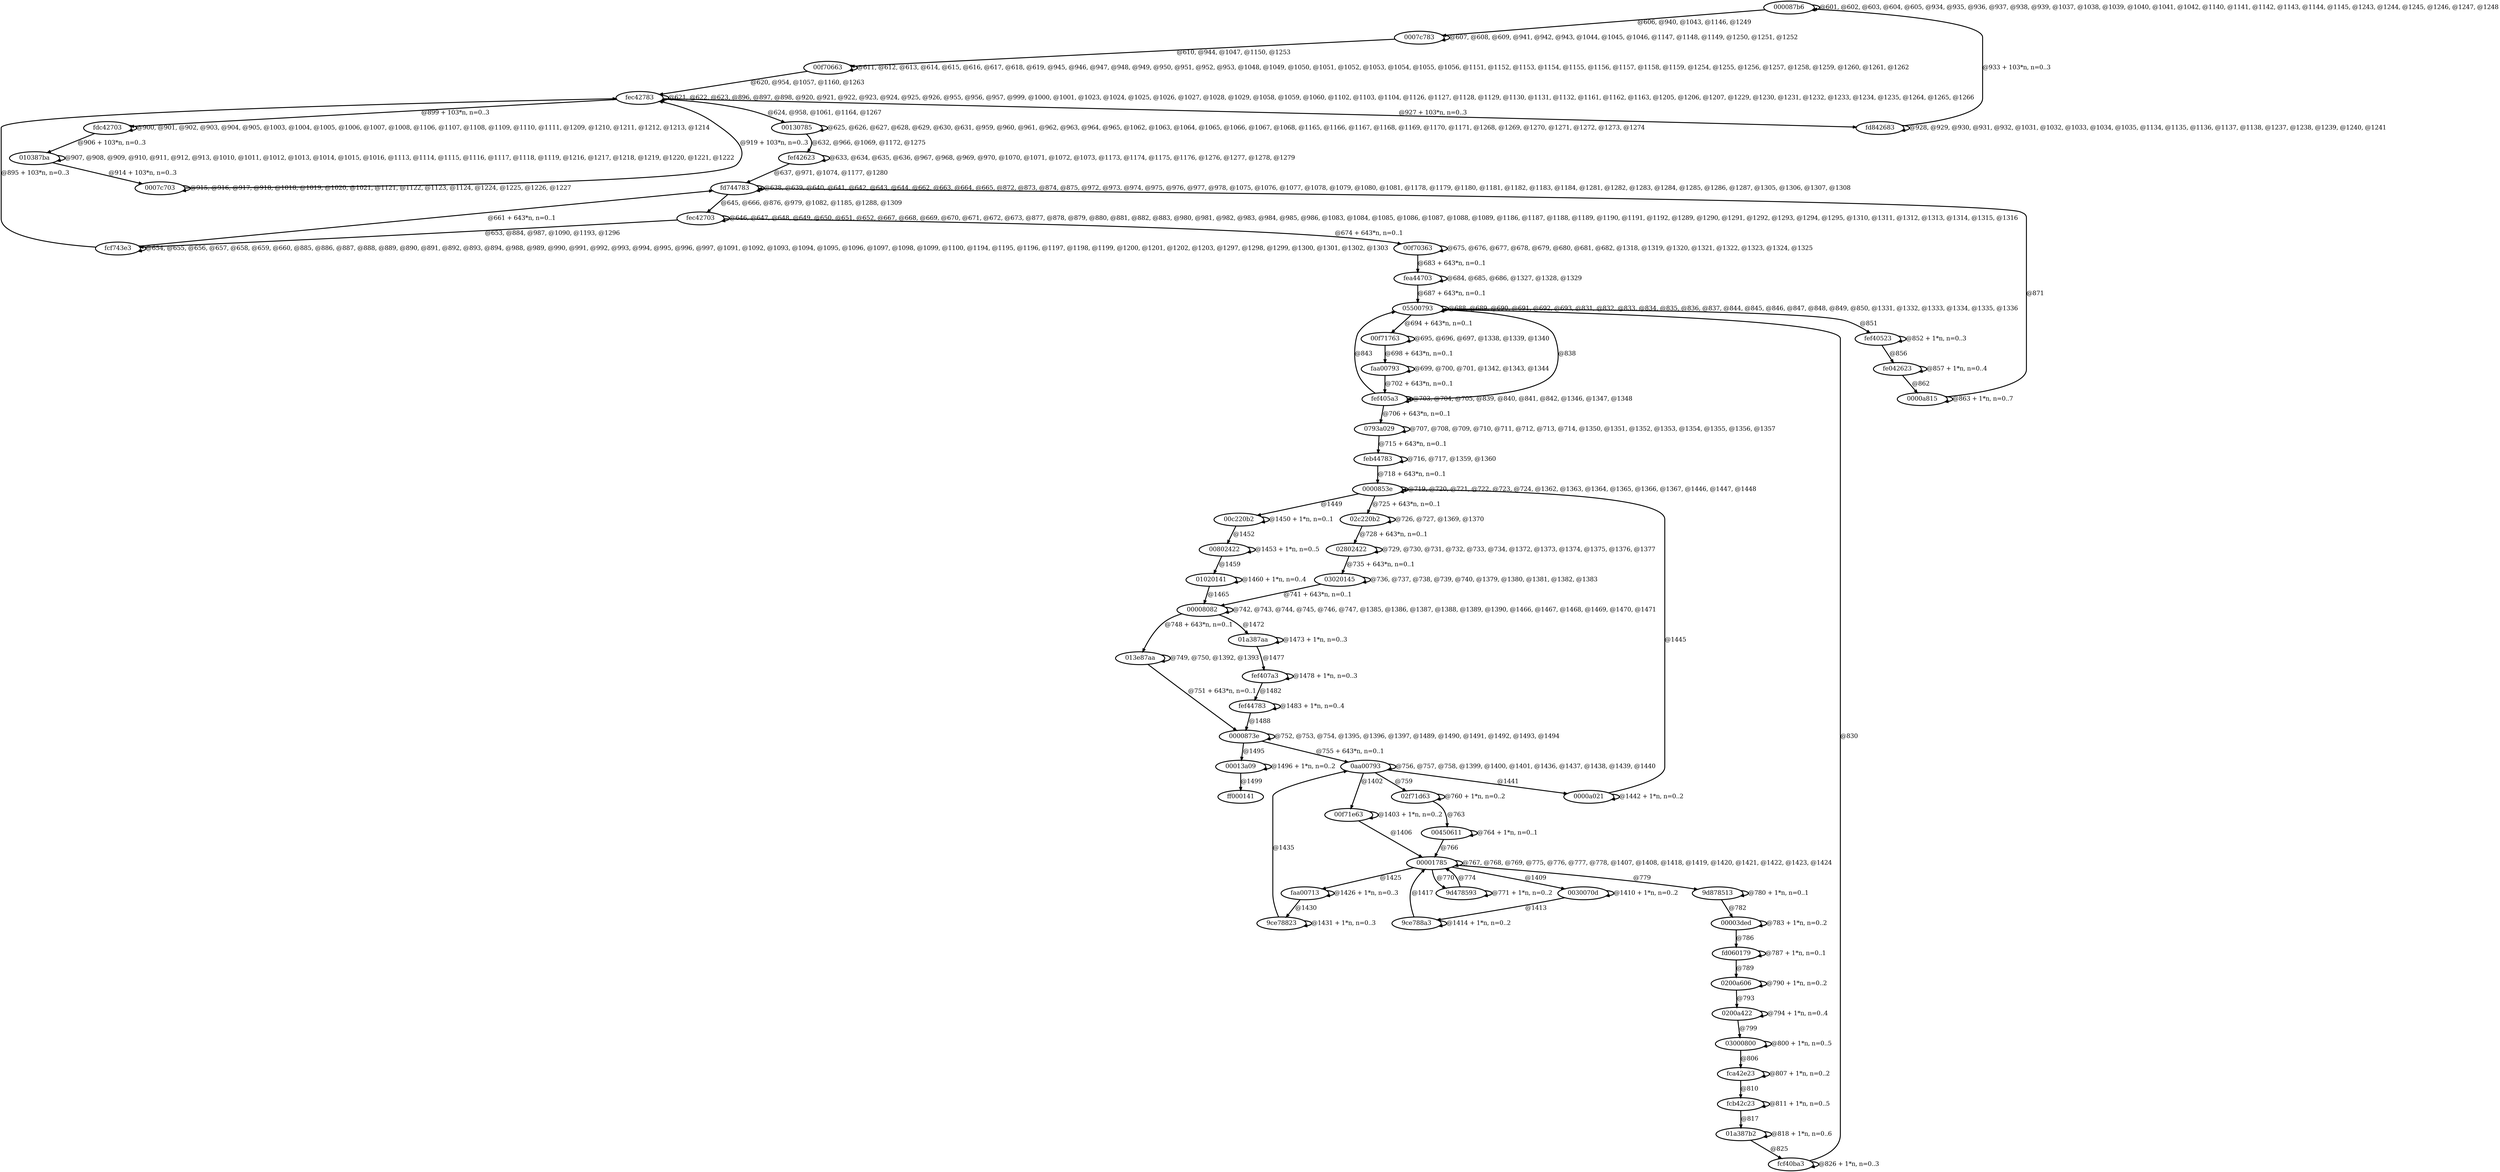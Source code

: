 digraph G {
        node [style=rounded, penwidth=3, fontsize=20, shape=oval];
        "000087b6" -> "000087b6" [label="@601, @602, @603, @604, @605, @934, @935, @936, @937, @938, @939, @1037, @1038, @1039, @1040, @1041, @1042, @1140, @1141, @1142, @1143, @1144, @1145, @1243, @1244, @1245, @1246, @1247, @1248", color=black,arrowsize=1,style=bold,penwidth=3,fontsize=20];
"000087b6" -> "0007c783" [label="@606, @940, @1043, @1146, @1249", color=black,arrowsize=1,style=bold,penwidth=3,fontsize=20];
"0007c783" -> "0007c783" [label="@607, @608, @609, @941, @942, @943, @1044, @1045, @1046, @1147, @1148, @1149, @1250, @1251, @1252", color=black,arrowsize=1,style=bold,penwidth=3,fontsize=20];
"0007c783" -> "00f70663" [label="@610, @944, @1047, @1150, @1253", color=black,arrowsize=1,style=bold,penwidth=3,fontsize=20];
"00f70663" -> "00f70663" [label="@611, @612, @613, @614, @615, @616, @617, @618, @619, @945, @946, @947, @948, @949, @950, @951, @952, @953, @1048, @1049, @1050, @1051, @1052, @1053, @1054, @1055, @1056, @1151, @1152, @1153, @1154, @1155, @1156, @1157, @1158, @1159, @1254, @1255, @1256, @1257, @1258, @1259, @1260, @1261, @1262", color=black,arrowsize=1,style=bold,penwidth=3,fontsize=20];
"00f70663" -> "fec42783" [label="@620, @954, @1057, @1160, @1263", color=black,arrowsize=1,style=bold,penwidth=3,fontsize=20];
"fec42783" -> "fec42783" [label="@621, @622, @623, @896, @897, @898, @920, @921, @922, @923, @924, @925, @926, @955, @956, @957, @999, @1000, @1001, @1023, @1024, @1025, @1026, @1027, @1028, @1029, @1058, @1059, @1060, @1102, @1103, @1104, @1126, @1127, @1128, @1129, @1130, @1131, @1132, @1161, @1162, @1163, @1205, @1206, @1207, @1229, @1230, @1231, @1232, @1233, @1234, @1235, @1264, @1265, @1266", color=black,arrowsize=1,style=bold,penwidth=3,fontsize=20];
"fec42783" -> "00130785" [label="@624, @958, @1061, @1164, @1267", color=black,arrowsize=1,style=bold,penwidth=3,fontsize=20];
"00130785" -> "00130785" [label="@625, @626, @627, @628, @629, @630, @631, @959, @960, @961, @962, @963, @964, @965, @1062, @1063, @1064, @1065, @1066, @1067, @1068, @1165, @1166, @1167, @1168, @1169, @1170, @1171, @1268, @1269, @1270, @1271, @1272, @1273, @1274", color=black,arrowsize=1,style=bold,penwidth=3,fontsize=20];
"00130785" -> "fef42623" [label="@632, @966, @1069, @1172, @1275", color=black,arrowsize=1,style=bold,penwidth=3,fontsize=20];
"fef42623" -> "fef42623" [label="@633, @634, @635, @636, @967, @968, @969, @970, @1070, @1071, @1072, @1073, @1173, @1174, @1175, @1176, @1276, @1277, @1278, @1279", color=black,arrowsize=1,style=bold,penwidth=3,fontsize=20];
"fef42623" -> "fd744783" [label="@637, @971, @1074, @1177, @1280", color=black,arrowsize=1,style=bold,penwidth=3,fontsize=20];
"fd744783" -> "fd744783" [label="@638, @639, @640, @641, @642, @643, @644, @662, @663, @664, @665, @872, @873, @874, @875, @972, @973, @974, @975, @976, @977, @978, @1075, @1076, @1077, @1078, @1079, @1080, @1081, @1178, @1179, @1180, @1181, @1182, @1183, @1184, @1281, @1282, @1283, @1284, @1285, @1286, @1287, @1305, @1306, @1307, @1308", color=black,arrowsize=1,style=bold,penwidth=3,fontsize=20];
"fd744783" -> "fec42703" [label="@645, @666, @876, @979, @1082, @1185, @1288, @1309", color=black,arrowsize=1,style=bold,penwidth=3,fontsize=20];
"fec42703" -> "fec42703" [label="@646, @647, @648, @649, @650, @651, @652, @667, @668, @669, @670, @671, @672, @673, @877, @878, @879, @880, @881, @882, @883, @980, @981, @982, @983, @984, @985, @986, @1083, @1084, @1085, @1086, @1087, @1088, @1089, @1186, @1187, @1188, @1189, @1190, @1191, @1192, @1289, @1290, @1291, @1292, @1293, @1294, @1295, @1310, @1311, @1312, @1313, @1314, @1315, @1316", color=black,arrowsize=1,style=bold,penwidth=3,fontsize=20];
"fec42703" -> "fcf743e3" [label="@653, @884, @987, @1090, @1193, @1296", color=black,arrowsize=1,style=bold,penwidth=3,fontsize=20];
"fcf743e3" -> "fcf743e3" [label="@654, @655, @656, @657, @658, @659, @660, @885, @886, @887, @888, @889, @890, @891, @892, @893, @894, @988, @989, @990, @991, @992, @993, @994, @995, @996, @997, @1091, @1092, @1093, @1094, @1095, @1096, @1097, @1098, @1099, @1100, @1194, @1195, @1196, @1197, @1198, @1199, @1200, @1201, @1202, @1203, @1297, @1298, @1299, @1300, @1301, @1302, @1303", color=black,arrowsize=1,style=bold,penwidth=3,fontsize=20];
"fcf743e3" -> "fd744783" [label="@661 + 643*n, n=0..1", color=black,arrowsize=1,style=bold,penwidth=3,fontsize=20];
"fec42703" -> "00f70363" [label="@674 + 643*n, n=0..1", color=black,arrowsize=1,style=bold,penwidth=3,fontsize=20];
"00f70363" -> "00f70363" [label="@675, @676, @677, @678, @679, @680, @681, @682, @1318, @1319, @1320, @1321, @1322, @1323, @1324, @1325", color=black,arrowsize=1,style=bold,penwidth=3,fontsize=20];
"00f70363" -> "fea44703" [label="@683 + 643*n, n=0..1", color=black,arrowsize=1,style=bold,penwidth=3,fontsize=20];
"fea44703" -> "fea44703" [label="@684, @685, @686, @1327, @1328, @1329", color=black,arrowsize=1,style=bold,penwidth=3,fontsize=20];
"fea44703" -> "05500793" [label="@687 + 643*n, n=0..1", color=black,arrowsize=1,style=bold,penwidth=3,fontsize=20];
"05500793" -> "05500793" [label="@688, @689, @690, @691, @692, @693, @831, @832, @833, @834, @835, @836, @837, @844, @845, @846, @847, @848, @849, @850, @1331, @1332, @1333, @1334, @1335, @1336", color=black,arrowsize=1,style=bold,penwidth=3,fontsize=20];
"05500793" -> "00f71763" [label="@694 + 643*n, n=0..1", color=black,arrowsize=1,style=bold,penwidth=3,fontsize=20];
"00f71763" -> "00f71763" [label="@695, @696, @697, @1338, @1339, @1340", color=black,arrowsize=1,style=bold,penwidth=3,fontsize=20];
"00f71763" -> "faa00793" [label="@698 + 643*n, n=0..1", color=black,arrowsize=1,style=bold,penwidth=3,fontsize=20];
"faa00793" -> "faa00793" [label="@699, @700, @701, @1342, @1343, @1344", color=black,arrowsize=1,style=bold,penwidth=3,fontsize=20];
"faa00793" -> "fef405a3" [label="@702 + 643*n, n=0..1", color=black,arrowsize=1,style=bold,penwidth=3,fontsize=20];
"fef405a3" -> "fef405a3" [label="@703, @704, @705, @839, @840, @841, @842, @1346, @1347, @1348", color=black,arrowsize=1,style=bold,penwidth=3,fontsize=20];
"fef405a3" -> "0793a029" [label="@706 + 643*n, n=0..1", color=black,arrowsize=1,style=bold,penwidth=3,fontsize=20];
"0793a029" -> "0793a029" [label="@707, @708, @709, @710, @711, @712, @713, @714, @1350, @1351, @1352, @1353, @1354, @1355, @1356, @1357", color=black,arrowsize=1,style=bold,penwidth=3,fontsize=20];
"0793a029" -> "feb44783" [label="@715 + 643*n, n=0..1", color=black,arrowsize=1,style=bold,penwidth=3,fontsize=20];
"feb44783" -> "feb44783" [label="@716, @717, @1359, @1360", color=black,arrowsize=1,style=bold,penwidth=3,fontsize=20];
"feb44783" -> "0000853e" [label="@718 + 643*n, n=0..1", color=black,arrowsize=1,style=bold,penwidth=3,fontsize=20];
"0000853e" -> "0000853e" [label="@719, @720, @721, @722, @723, @724, @1362, @1363, @1364, @1365, @1366, @1367, @1446, @1447, @1448", color=black,arrowsize=1,style=bold,penwidth=3,fontsize=20];
"0000853e" -> "02c220b2" [label="@725 + 643*n, n=0..1", color=black,arrowsize=1,style=bold,penwidth=3,fontsize=20];
"02c220b2" -> "02c220b2" [label="@726, @727, @1369, @1370", color=black,arrowsize=1,style=bold,penwidth=3,fontsize=20];
"02c220b2" -> "02802422" [label="@728 + 643*n, n=0..1", color=black,arrowsize=1,style=bold,penwidth=3,fontsize=20];
"02802422" -> "02802422" [label="@729, @730, @731, @732, @733, @734, @1372, @1373, @1374, @1375, @1376, @1377", color=black,arrowsize=1,style=bold,penwidth=3,fontsize=20];
"02802422" -> "03020145" [label="@735 + 643*n, n=0..1", color=black,arrowsize=1,style=bold,penwidth=3,fontsize=20];
"03020145" -> "03020145" [label="@736, @737, @738, @739, @740, @1379, @1380, @1381, @1382, @1383", color=black,arrowsize=1,style=bold,penwidth=3,fontsize=20];
"03020145" -> "00008082" [label="@741 + 643*n, n=0..1", color=black,arrowsize=1,style=bold,penwidth=3,fontsize=20];
"00008082" -> "00008082" [label="@742, @743, @744, @745, @746, @747, @1385, @1386, @1387, @1388, @1389, @1390, @1466, @1467, @1468, @1469, @1470, @1471", color=black,arrowsize=1,style=bold,penwidth=3,fontsize=20];
"00008082" -> "013e87aa" [label="@748 + 643*n, n=0..1", color=black,arrowsize=1,style=bold,penwidth=3,fontsize=20];
"013e87aa" -> "013e87aa" [label="@749, @750, @1392, @1393", color=black,arrowsize=1,style=bold,penwidth=3,fontsize=20];
"013e87aa" -> "0000873e" [label="@751 + 643*n, n=0..1", color=black,arrowsize=1,style=bold,penwidth=3,fontsize=20];
"0000873e" -> "0000873e" [label="@752, @753, @754, @1395, @1396, @1397, @1489, @1490, @1491, @1492, @1493, @1494", color=black,arrowsize=1,style=bold,penwidth=3,fontsize=20];
"0000873e" -> "0aa00793" [label="@755 + 643*n, n=0..1", color=black,arrowsize=1,style=bold,penwidth=3,fontsize=20];
"0aa00793" -> "0aa00793" [label="@756, @757, @758, @1399, @1400, @1401, @1436, @1437, @1438, @1439, @1440", color=black,arrowsize=1,style=bold,penwidth=3,fontsize=20];
"0aa00793" -> "02f71d63" [label="@759", color=black,arrowsize=1,style=bold,penwidth=3,fontsize=20];
"02f71d63" -> "02f71d63" [label="@760 + 1*n, n=0..2", color=black,arrowsize=1,style=bold,penwidth=3,fontsize=20];
"02f71d63" -> "00450611" [label="@763", color=black,arrowsize=1,style=bold,penwidth=3,fontsize=20];
"00450611" -> "00450611" [label="@764 + 1*n, n=0..1", color=black,arrowsize=1,style=bold,penwidth=3,fontsize=20];
"00450611" -> "00001785" [label="@766", color=black,arrowsize=1,style=bold,penwidth=3,fontsize=20];
"00001785" -> "00001785" [label="@767, @768, @769, @775, @776, @777, @778, @1407, @1408, @1418, @1419, @1420, @1421, @1422, @1423, @1424", color=black,arrowsize=1,style=bold,penwidth=3,fontsize=20];
"00001785" -> "9d478593" [label="@770", color=black,arrowsize=1,style=bold,penwidth=3,fontsize=20];
"9d478593" -> "9d478593" [label="@771 + 1*n, n=0..2", color=black,arrowsize=1,style=bold,penwidth=3,fontsize=20];
"9d478593" -> "00001785" [label="@774", color=black,arrowsize=1,style=bold,penwidth=3,fontsize=20];
"00001785" -> "9d878513" [label="@779", color=black,arrowsize=1,style=bold,penwidth=3,fontsize=20];
"9d878513" -> "9d878513" [label="@780 + 1*n, n=0..1", color=black,arrowsize=1,style=bold,penwidth=3,fontsize=20];
"9d878513" -> "00003ded" [label="@782", color=black,arrowsize=1,style=bold,penwidth=3,fontsize=20];
"00003ded" -> "00003ded" [label="@783 + 1*n, n=0..2", color=black,arrowsize=1,style=bold,penwidth=3,fontsize=20];
"00003ded" -> "fd060179" [label="@786", color=black,arrowsize=1,style=bold,penwidth=3,fontsize=20];
"fd060179" -> "fd060179" [label="@787 + 1*n, n=0..1", color=black,arrowsize=1,style=bold,penwidth=3,fontsize=20];
"fd060179" -> "0200a606" [label="@789", color=black,arrowsize=1,style=bold,penwidth=3,fontsize=20];
"0200a606" -> "0200a606" [label="@790 + 1*n, n=0..2", color=black,arrowsize=1,style=bold,penwidth=3,fontsize=20];
"0200a606" -> "0200a422" [label="@793", color=black,arrowsize=1,style=bold,penwidth=3,fontsize=20];
"0200a422" -> "0200a422" [label="@794 + 1*n, n=0..4", color=black,arrowsize=1,style=bold,penwidth=3,fontsize=20];
"0200a422" -> "03000800" [label="@799", color=black,arrowsize=1,style=bold,penwidth=3,fontsize=20];
"03000800" -> "03000800" [label="@800 + 1*n, n=0..5", color=black,arrowsize=1,style=bold,penwidth=3,fontsize=20];
"03000800" -> "fca42e23" [label="@806", color=black,arrowsize=1,style=bold,penwidth=3,fontsize=20];
"fca42e23" -> "fca42e23" [label="@807 + 1*n, n=0..2", color=black,arrowsize=1,style=bold,penwidth=3,fontsize=20];
"fca42e23" -> "fcb42c23" [label="@810", color=black,arrowsize=1,style=bold,penwidth=3,fontsize=20];
"fcb42c23" -> "fcb42c23" [label="@811 + 1*n, n=0..5", color=black,arrowsize=1,style=bold,penwidth=3,fontsize=20];
"fcb42c23" -> "01a387b2" [label="@817", color=black,arrowsize=1,style=bold,penwidth=3,fontsize=20];
"01a387b2" -> "01a387b2" [label="@818 + 1*n, n=0..6", color=black,arrowsize=1,style=bold,penwidth=3,fontsize=20];
"01a387b2" -> "fcf40ba3" [label="@825", color=black,arrowsize=1,style=bold,penwidth=3,fontsize=20];
"fcf40ba3" -> "fcf40ba3" [label="@826 + 1*n, n=0..3", color=black,arrowsize=1,style=bold,penwidth=3,fontsize=20];
"fcf40ba3" -> "05500793" [label="@830", color=black,arrowsize=1,style=bold,penwidth=3,fontsize=20];
"05500793" -> "fef405a3" [label="@838", color=black,arrowsize=1,style=bold,penwidth=3,fontsize=20];
"fef405a3" -> "05500793" [label="@843", color=black,arrowsize=1,style=bold,penwidth=3,fontsize=20];
"05500793" -> "fef40523" [label="@851", color=black,arrowsize=1,style=bold,penwidth=3,fontsize=20];
"fef40523" -> "fef40523" [label="@852 + 1*n, n=0..3", color=black,arrowsize=1,style=bold,penwidth=3,fontsize=20];
"fef40523" -> "fe042623" [label="@856", color=black,arrowsize=1,style=bold,penwidth=3,fontsize=20];
"fe042623" -> "fe042623" [label="@857 + 1*n, n=0..4", color=black,arrowsize=1,style=bold,penwidth=3,fontsize=20];
"fe042623" -> "0000a815" [label="@862", color=black,arrowsize=1,style=bold,penwidth=3,fontsize=20];
"0000a815" -> "0000a815" [label="@863 + 1*n, n=0..7", color=black,arrowsize=1,style=bold,penwidth=3,fontsize=20];
"0000a815" -> "fd744783" [label="@871", color=black,arrowsize=1,style=bold,penwidth=3,fontsize=20];
"fcf743e3" -> "fec42783" [label="@895 + 103*n, n=0..3", color=black,arrowsize=1,style=bold,penwidth=3,fontsize=20];
"fec42783" -> "fdc42703" [label="@899 + 103*n, n=0..3", color=black,arrowsize=1,style=bold,penwidth=3,fontsize=20];
"fdc42703" -> "fdc42703" [label="@900, @901, @902, @903, @904, @905, @1003, @1004, @1005, @1006, @1007, @1008, @1106, @1107, @1108, @1109, @1110, @1111, @1209, @1210, @1211, @1212, @1213, @1214", color=black,arrowsize=1,style=bold,penwidth=3,fontsize=20];
"fdc42703" -> "010387ba" [label="@906 + 103*n, n=0..3", color=black,arrowsize=1,style=bold,penwidth=3,fontsize=20];
"010387ba" -> "010387ba" [label="@907, @908, @909, @910, @911, @912, @913, @1010, @1011, @1012, @1013, @1014, @1015, @1016, @1113, @1114, @1115, @1116, @1117, @1118, @1119, @1216, @1217, @1218, @1219, @1220, @1221, @1222", color=black,arrowsize=1,style=bold,penwidth=3,fontsize=20];
"010387ba" -> "0007c703" [label="@914 + 103*n, n=0..3", color=black,arrowsize=1,style=bold,penwidth=3,fontsize=20];
"0007c703" -> "0007c703" [label="@915, @916, @917, @918, @1018, @1019, @1020, @1021, @1121, @1122, @1123, @1124, @1224, @1225, @1226, @1227", color=black,arrowsize=1,style=bold,penwidth=3,fontsize=20];
"0007c703" -> "fec42783" [label="@919 + 103*n, n=0..3", color=black,arrowsize=1,style=bold,penwidth=3,fontsize=20];
"fec42783" -> "fd842683" [label="@927 + 103*n, n=0..3", color=black,arrowsize=1,style=bold,penwidth=3,fontsize=20];
"fd842683" -> "fd842683" [label="@928, @929, @930, @931, @932, @1031, @1032, @1033, @1034, @1035, @1134, @1135, @1136, @1137, @1138, @1237, @1238, @1239, @1240, @1241", color=black,arrowsize=1,style=bold,penwidth=3,fontsize=20];
"fd842683" -> "000087b6" [label="@933 + 103*n, n=0..3", color=black,arrowsize=1,style=bold,penwidth=3,fontsize=20];
"0aa00793" -> "00f71e63" [label="@1402", color=black,arrowsize=1,style=bold,penwidth=3,fontsize=20];
"00f71e63" -> "00f71e63" [label="@1403 + 1*n, n=0..2", color=black,arrowsize=1,style=bold,penwidth=3,fontsize=20];
"00f71e63" -> "00001785" [label="@1406", color=black,arrowsize=1,style=bold,penwidth=3,fontsize=20];
"00001785" -> "0030070d" [label="@1409", color=black,arrowsize=1,style=bold,penwidth=3,fontsize=20];
"0030070d" -> "0030070d" [label="@1410 + 1*n, n=0..2", color=black,arrowsize=1,style=bold,penwidth=3,fontsize=20];
"0030070d" -> "9ce788a3" [label="@1413", color=black,arrowsize=1,style=bold,penwidth=3,fontsize=20];
"9ce788a3" -> "9ce788a3" [label="@1414 + 1*n, n=0..2", color=black,arrowsize=1,style=bold,penwidth=3,fontsize=20];
"9ce788a3" -> "00001785" [label="@1417", color=black,arrowsize=1,style=bold,penwidth=3,fontsize=20];
"00001785" -> "faa00713" [label="@1425", color=black,arrowsize=1,style=bold,penwidth=3,fontsize=20];
"faa00713" -> "faa00713" [label="@1426 + 1*n, n=0..3", color=black,arrowsize=1,style=bold,penwidth=3,fontsize=20];
"faa00713" -> "9ce78823" [label="@1430", color=black,arrowsize=1,style=bold,penwidth=3,fontsize=20];
"9ce78823" -> "9ce78823" [label="@1431 + 1*n, n=0..3", color=black,arrowsize=1,style=bold,penwidth=3,fontsize=20];
"9ce78823" -> "0aa00793" [label="@1435", color=black,arrowsize=1,style=bold,penwidth=3,fontsize=20];
"0aa00793" -> "0000a021" [label="@1441", color=black,arrowsize=1,style=bold,penwidth=3,fontsize=20];
"0000a021" -> "0000a021" [label="@1442 + 1*n, n=0..2", color=black,arrowsize=1,style=bold,penwidth=3,fontsize=20];
"0000a021" -> "0000853e" [label="@1445", color=black,arrowsize=1,style=bold,penwidth=3,fontsize=20];
"0000853e" -> "00c220b2" [label="@1449", color=black,arrowsize=1,style=bold,penwidth=3,fontsize=20];
"00c220b2" -> "00c220b2" [label="@1450 + 1*n, n=0..1", color=black,arrowsize=1,style=bold,penwidth=3,fontsize=20];
"00c220b2" -> "00802422" [label="@1452", color=black,arrowsize=1,style=bold,penwidth=3,fontsize=20];
"00802422" -> "00802422" [label="@1453 + 1*n, n=0..5", color=black,arrowsize=1,style=bold,penwidth=3,fontsize=20];
"00802422" -> "01020141" [label="@1459", color=black,arrowsize=1,style=bold,penwidth=3,fontsize=20];
"01020141" -> "01020141" [label="@1460 + 1*n, n=0..4", color=black,arrowsize=1,style=bold,penwidth=3,fontsize=20];
"01020141" -> "00008082" [label="@1465", color=black,arrowsize=1,style=bold,penwidth=3,fontsize=20];
"00008082" -> "01a387aa" [label="@1472", color=black,arrowsize=1,style=bold,penwidth=3,fontsize=20];
"01a387aa" -> "01a387aa" [label="@1473 + 1*n, n=0..3", color=black,arrowsize=1,style=bold,penwidth=3,fontsize=20];
"01a387aa" -> "fef407a3" [label="@1477", color=black,arrowsize=1,style=bold,penwidth=3,fontsize=20];
"fef407a3" -> "fef407a3" [label="@1478 + 1*n, n=0..3", color=black,arrowsize=1,style=bold,penwidth=3,fontsize=20];
"fef407a3" -> "fef44783" [label="@1482", color=black,arrowsize=1,style=bold,penwidth=3,fontsize=20];
"fef44783" -> "fef44783" [label="@1483 + 1*n, n=0..4", color=black,arrowsize=1,style=bold,penwidth=3,fontsize=20];
"fef44783" -> "0000873e" [label="@1488", color=black,arrowsize=1,style=bold,penwidth=3,fontsize=20];
"0000873e" -> "00013a09" [label="@1495", color=black,arrowsize=1,style=bold,penwidth=3,fontsize=20];
"00013a09" -> "00013a09" [label="@1496 + 1*n, n=0..2", color=black,arrowsize=1,style=bold,penwidth=3,fontsize=20];
"00013a09" -> "ff000141" [label="@1499", color=black,arrowsize=1,style=bold,penwidth=3,fontsize=20];
}
